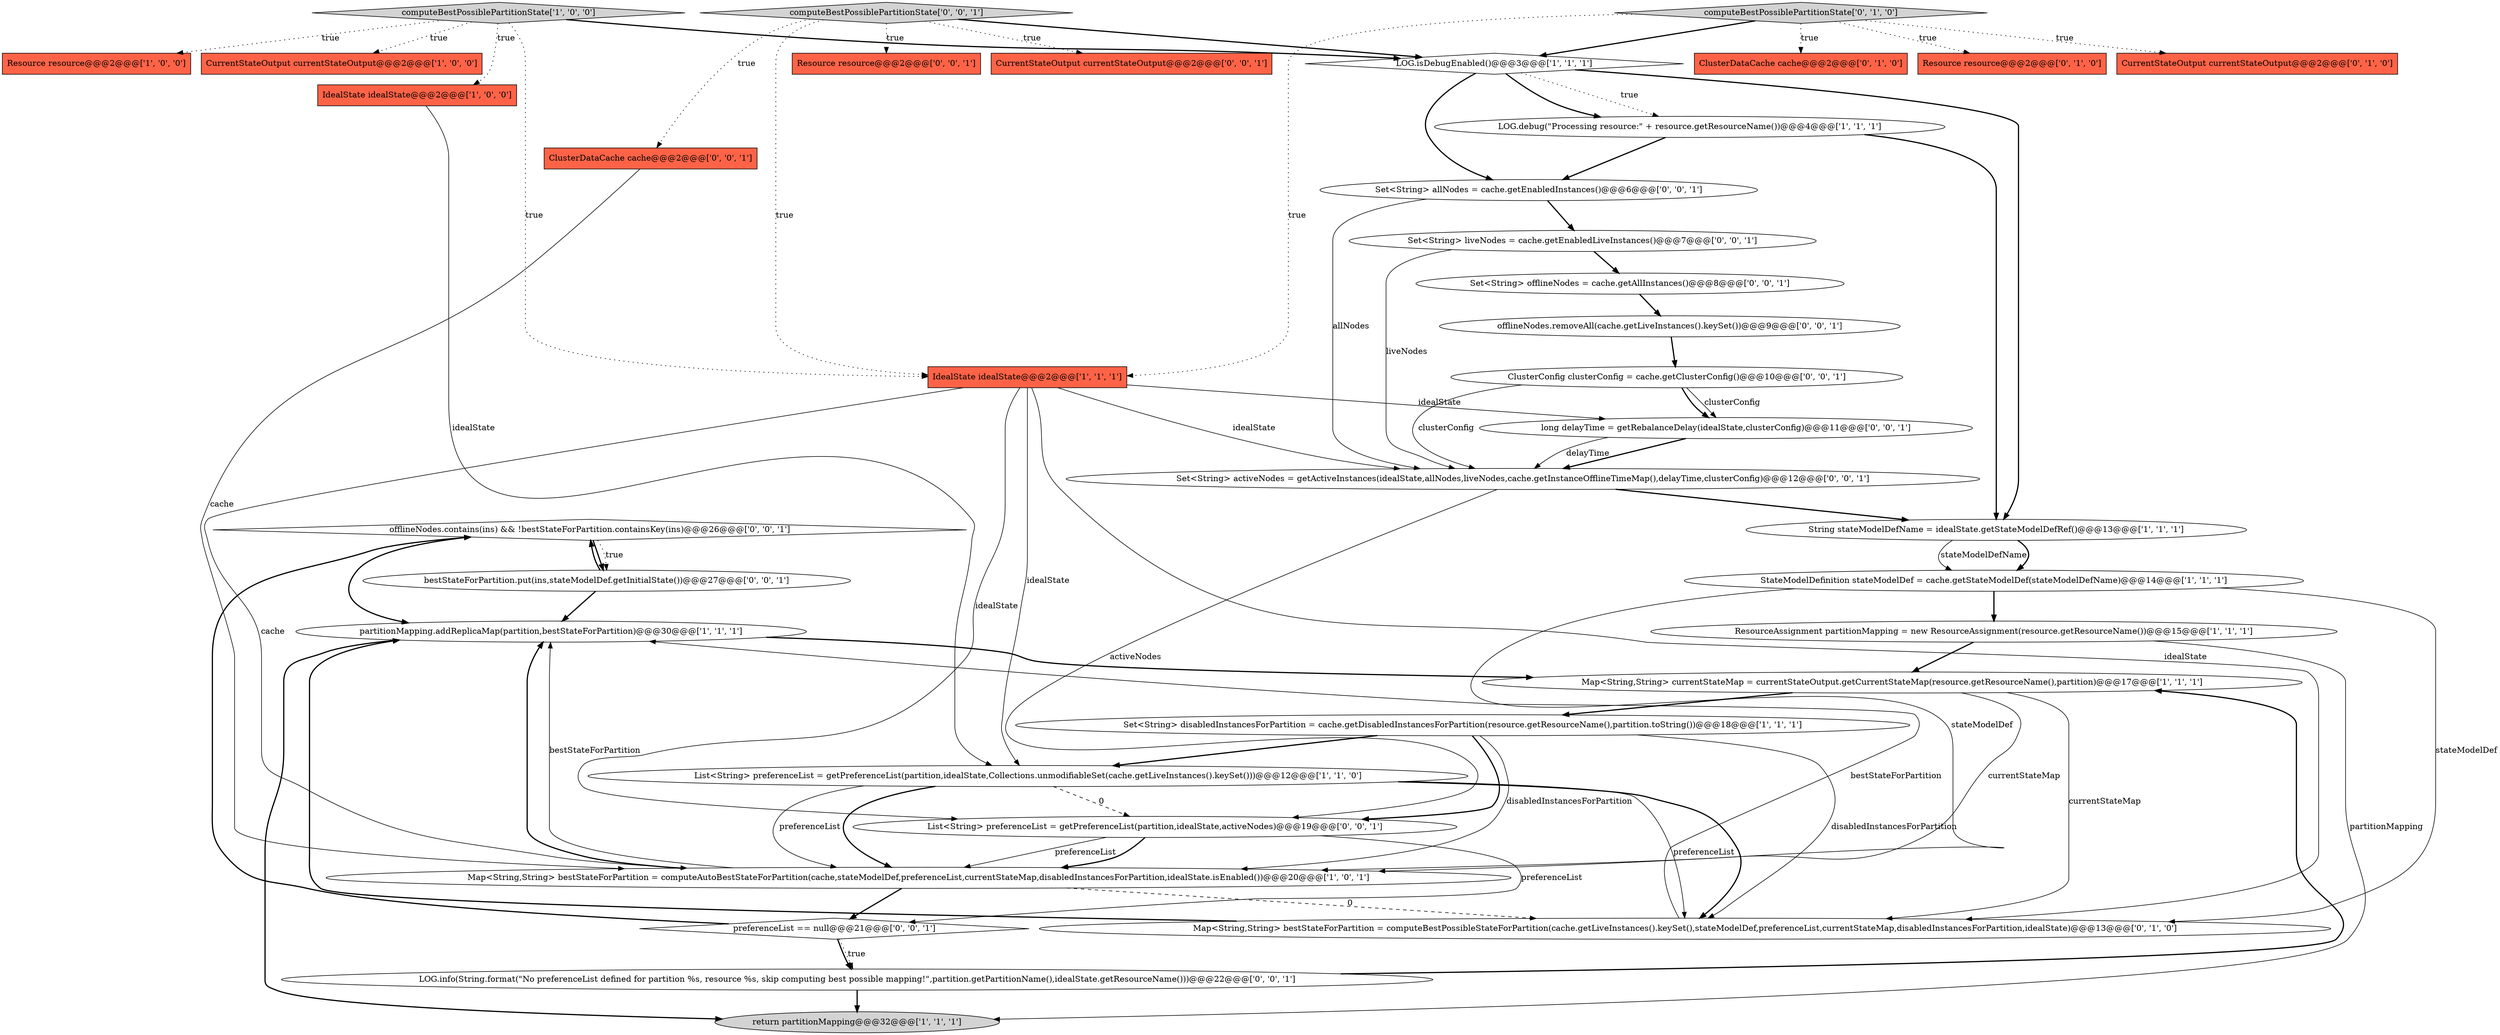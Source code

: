 digraph {
25 [style = filled, label = "offlineNodes.contains(ins) && !bestStateForPartition.containsKey(ins)@@@26@@@['0', '0', '1']", fillcolor = white, shape = diamond image = "AAA0AAABBB3BBB"];
7 [style = filled, label = "Map<String,String> currentStateMap = currentStateOutput.getCurrentStateMap(resource.getResourceName(),partition)@@@17@@@['1', '1', '1']", fillcolor = white, shape = ellipse image = "AAA0AAABBB1BBB"];
15 [style = filled, label = "computeBestPossiblePartitionState['1', '0', '0']", fillcolor = lightgray, shape = diamond image = "AAA0AAABBB1BBB"];
19 [style = filled, label = "ClusterDataCache cache@@@2@@@['0', '1', '0']", fillcolor = tomato, shape = box image = "AAA0AAABBB2BBB"];
14 [style = filled, label = "Map<String,String> bestStateForPartition = computeAutoBestStateForPartition(cache,stateModelDef,preferenceList,currentStateMap,disabledInstancesForPartition,idealState.isEnabled())@@@20@@@['1', '0', '1']", fillcolor = white, shape = ellipse image = "AAA0AAABBB1BBB"];
35 [style = filled, label = "Resource resource@@@2@@@['0', '0', '1']", fillcolor = tomato, shape = box image = "AAA0AAABBB3BBB"];
36 [style = filled, label = "LOG.info(String.format(\"No preferenceList defined for partition %s, resource %s, skip computing best possible mapping!\",partition.getPartitionName(),idealState.getResourceName()))@@@22@@@['0', '0', '1']", fillcolor = white, shape = ellipse image = "AAA0AAABBB3BBB"];
17 [style = filled, label = "Map<String,String> bestStateForPartition = computeBestPossibleStateForPartition(cache.getLiveInstances().keySet(),stateModelDef,preferenceList,currentStateMap,disabledInstancesForPartition,idealState)@@@13@@@['0', '1', '0']", fillcolor = white, shape = ellipse image = "AAA1AAABBB2BBB"];
8 [style = filled, label = "StateModelDefinition stateModelDef = cache.getStateModelDef(stateModelDefName)@@@14@@@['1', '1', '1']", fillcolor = white, shape = ellipse image = "AAA0AAABBB1BBB"];
27 [style = filled, label = "Set<String> allNodes = cache.getEnabledInstances()@@@6@@@['0', '0', '1']", fillcolor = white, shape = ellipse image = "AAA0AAABBB3BBB"];
9 [style = filled, label = "CurrentStateOutput currentStateOutput@@@2@@@['1', '0', '0']", fillcolor = tomato, shape = box image = "AAA0AAABBB1BBB"];
32 [style = filled, label = "bestStateForPartition.put(ins,stateModelDef.getInitialState())@@@27@@@['0', '0', '1']", fillcolor = white, shape = ellipse image = "AAA0AAABBB3BBB"];
4 [style = filled, label = "IdealState idealState@@@2@@@['1', '0', '0']", fillcolor = tomato, shape = box image = "AAA0AAABBB1BBB"];
3 [style = filled, label = "String stateModelDefName = idealState.getStateModelDefRef()@@@13@@@['1', '1', '1']", fillcolor = white, shape = ellipse image = "AAA0AAABBB1BBB"];
29 [style = filled, label = "Set<String> offlineNodes = cache.getAllInstances()@@@8@@@['0', '0', '1']", fillcolor = white, shape = ellipse image = "AAA0AAABBB3BBB"];
18 [style = filled, label = "Resource resource@@@2@@@['0', '1', '0']", fillcolor = tomato, shape = box image = "AAA0AAABBB2BBB"];
0 [style = filled, label = "Resource resource@@@2@@@['1', '0', '0']", fillcolor = tomato, shape = box image = "AAA0AAABBB1BBB"];
26 [style = filled, label = "Set<String> activeNodes = getActiveInstances(idealState,allNodes,liveNodes,cache.getInstanceOfflineTimeMap(),delayTime,clusterConfig)@@@12@@@['0', '0', '1']", fillcolor = white, shape = ellipse image = "AAA0AAABBB3BBB"];
11 [style = filled, label = "ResourceAssignment partitionMapping = new ResourceAssignment(resource.getResourceName())@@@15@@@['1', '1', '1']", fillcolor = white, shape = ellipse image = "AAA0AAABBB1BBB"];
33 [style = filled, label = "CurrentStateOutput currentStateOutput@@@2@@@['0', '0', '1']", fillcolor = tomato, shape = box image = "AAA0AAABBB3BBB"];
23 [style = filled, label = "preferenceList == null@@@21@@@['0', '0', '1']", fillcolor = white, shape = diamond image = "AAA0AAABBB3BBB"];
13 [style = filled, label = "partitionMapping.addReplicaMap(partition,bestStateForPartition)@@@30@@@['1', '1', '1']", fillcolor = white, shape = ellipse image = "AAA0AAABBB1BBB"];
10 [style = filled, label = "IdealState idealState@@@2@@@['1', '1', '1']", fillcolor = tomato, shape = box image = "AAA0AAABBB1BBB"];
2 [style = filled, label = "LOG.isDebugEnabled()@@@3@@@['1', '1', '1']", fillcolor = white, shape = diamond image = "AAA0AAABBB1BBB"];
6 [style = filled, label = "LOG.debug(\"Processing resource:\" + resource.getResourceName())@@@4@@@['1', '1', '1']", fillcolor = white, shape = ellipse image = "AAA0AAABBB1BBB"];
34 [style = filled, label = "List<String> preferenceList = getPreferenceList(partition,idealState,activeNodes)@@@19@@@['0', '0', '1']", fillcolor = white, shape = ellipse image = "AAA0AAABBB3BBB"];
31 [style = filled, label = "Set<String> liveNodes = cache.getEnabledLiveInstances()@@@7@@@['0', '0', '1']", fillcolor = white, shape = ellipse image = "AAA0AAABBB3BBB"];
5 [style = filled, label = "return partitionMapping@@@32@@@['1', '1', '1']", fillcolor = lightgray, shape = ellipse image = "AAA0AAABBB1BBB"];
12 [style = filled, label = "List<String> preferenceList = getPreferenceList(partition,idealState,Collections.unmodifiableSet(cache.getLiveInstances().keySet()))@@@12@@@['1', '1', '0']", fillcolor = white, shape = ellipse image = "AAA0AAABBB1BBB"];
22 [style = filled, label = "long delayTime = getRebalanceDelay(idealState,clusterConfig)@@@11@@@['0', '0', '1']", fillcolor = white, shape = ellipse image = "AAA0AAABBB3BBB"];
24 [style = filled, label = "computeBestPossiblePartitionState['0', '0', '1']", fillcolor = lightgray, shape = diamond image = "AAA0AAABBB3BBB"];
1 [style = filled, label = "Set<String> disabledInstancesForPartition = cache.getDisabledInstancesForPartition(resource.getResourceName(),partition.toString())@@@18@@@['1', '1', '1']", fillcolor = white, shape = ellipse image = "AAA0AAABBB1BBB"];
21 [style = filled, label = "offlineNodes.removeAll(cache.getLiveInstances().keySet())@@@9@@@['0', '0', '1']", fillcolor = white, shape = ellipse image = "AAA0AAABBB3BBB"];
30 [style = filled, label = "ClusterDataCache cache@@@2@@@['0', '0', '1']", fillcolor = tomato, shape = box image = "AAA0AAABBB3BBB"];
28 [style = filled, label = "ClusterConfig clusterConfig = cache.getClusterConfig()@@@10@@@['0', '0', '1']", fillcolor = white, shape = ellipse image = "AAA0AAABBB3BBB"];
20 [style = filled, label = "computeBestPossiblePartitionState['0', '1', '0']", fillcolor = lightgray, shape = diamond image = "AAA0AAABBB2BBB"];
16 [style = filled, label = "CurrentStateOutput currentStateOutput@@@2@@@['0', '1', '0']", fillcolor = tomato, shape = box image = "AAA0AAABBB2BBB"];
10->12 [style = solid, label="idealState"];
29->21 [style = bold, label=""];
25->32 [style = bold, label=""];
32->13 [style = bold, label=""];
28->22 [style = solid, label="clusterConfig"];
13->7 [style = bold, label=""];
23->25 [style = bold, label=""];
8->14 [style = solid, label="stateModelDef"];
26->34 [style = solid, label="activeNodes"];
34->14 [style = solid, label="preferenceList"];
21->28 [style = bold, label=""];
24->2 [style = bold, label=""];
20->18 [style = dotted, label="true"];
1->14 [style = solid, label="disabledInstancesForPartition"];
24->33 [style = dotted, label="true"];
1->12 [style = bold, label=""];
12->14 [style = bold, label=""];
14->13 [style = solid, label="bestStateForPartition"];
4->12 [style = solid, label="idealState"];
14->13 [style = bold, label=""];
31->26 [style = solid, label="liveNodes"];
14->17 [style = dashed, label="0"];
10->17 [style = solid, label="idealState"];
12->17 [style = solid, label="preferenceList"];
7->14 [style = solid, label="currentStateMap"];
10->22 [style = solid, label="idealState"];
2->6 [style = dotted, label="true"];
24->10 [style = dotted, label="true"];
27->26 [style = solid, label="allNodes"];
25->32 [style = dotted, label="true"];
24->35 [style = dotted, label="true"];
20->16 [style = dotted, label="true"];
36->5 [style = bold, label=""];
3->8 [style = solid, label="stateModelDefName"];
17->13 [style = solid, label="bestStateForPartition"];
15->2 [style = bold, label=""];
15->4 [style = dotted, label="true"];
15->10 [style = dotted, label="true"];
2->3 [style = bold, label=""];
11->7 [style = bold, label=""];
6->27 [style = bold, label=""];
28->22 [style = bold, label=""];
34->23 [style = solid, label="preferenceList"];
15->0 [style = dotted, label="true"];
8->11 [style = bold, label=""];
20->10 [style = dotted, label="true"];
12->17 [style = bold, label=""];
10->34 [style = solid, label="idealState"];
28->26 [style = solid, label="clusterConfig"];
10->26 [style = solid, label="idealState"];
22->26 [style = bold, label=""];
32->25 [style = bold, label=""];
17->13 [style = bold, label=""];
6->3 [style = bold, label=""];
23->36 [style = bold, label=""];
30->14 [style = solid, label="cache"];
3->8 [style = bold, label=""];
25->13 [style = bold, label=""];
36->7 [style = bold, label=""];
2->27 [style = bold, label=""];
1->17 [style = solid, label="disabledInstancesForPartition"];
22->26 [style = solid, label="delayTime"];
2->6 [style = bold, label=""];
11->5 [style = solid, label="partitionMapping"];
23->36 [style = dotted, label="true"];
15->9 [style = dotted, label="true"];
14->23 [style = bold, label=""];
20->19 [style = dotted, label="true"];
7->1 [style = bold, label=""];
20->2 [style = bold, label=""];
31->29 [style = bold, label=""];
8->17 [style = solid, label="stateModelDef"];
26->3 [style = bold, label=""];
34->14 [style = bold, label=""];
24->30 [style = dotted, label="true"];
27->31 [style = bold, label=""];
13->5 [style = bold, label=""];
10->14 [style = solid, label="cache"];
1->34 [style = bold, label=""];
12->34 [style = dashed, label="0"];
12->14 [style = solid, label="preferenceList"];
7->17 [style = solid, label="currentStateMap"];
}
